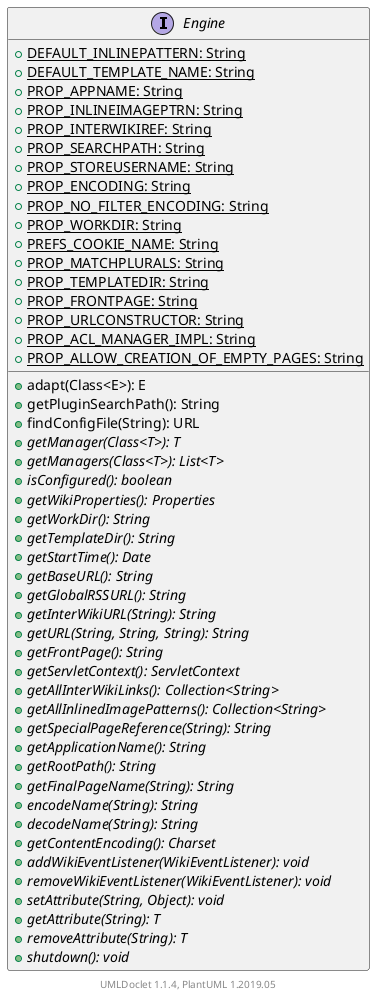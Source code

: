 @startuml

    interface Engine [[Engine.html]] {
        {static} +DEFAULT_INLINEPATTERN: String
        {static} +DEFAULT_TEMPLATE_NAME: String
        {static} +PROP_APPNAME: String
        {static} +PROP_INLINEIMAGEPTRN: String
        {static} +PROP_INTERWIKIREF: String
        {static} +PROP_SEARCHPATH: String
        {static} +PROP_STOREUSERNAME: String
        {static} +PROP_ENCODING: String
        {static} +PROP_NO_FILTER_ENCODING: String
        {static} +PROP_WORKDIR: String
        {static} +PREFS_COOKIE_NAME: String
        {static} +PROP_MATCHPLURALS: String
        {static} +PROP_TEMPLATEDIR: String
        {static} +PROP_FRONTPAGE: String
        {static} +PROP_URLCONSTRUCTOR: String
        {static} +PROP_ACL_MANAGER_IMPL: String
        {static} +PROP_ALLOW_CREATION_OF_EMPTY_PAGES: String
        +adapt(Class<E>): E
        +getPluginSearchPath(): String
        +findConfigFile(String): URL
        {abstract} +getManager(Class<T>): T
        {abstract} +getManagers(Class<T>): List<T>
        {abstract} +isConfigured(): boolean
        {abstract} +getWikiProperties(): Properties
        {abstract} +getWorkDir(): String
        {abstract} +getTemplateDir(): String
        {abstract} +getStartTime(): Date
        {abstract} +getBaseURL(): String
        {abstract} +getGlobalRSSURL(): String
        {abstract} +getInterWikiURL(String): String
        {abstract} +getURL(String, String, String): String
        {abstract} +getFrontPage(): String
        {abstract} +getServletContext(): ServletContext
        {abstract} +getAllInterWikiLinks(): Collection<String>
        {abstract} +getAllInlinedImagePatterns(): Collection<String>
        {abstract} +getSpecialPageReference(String): String
        {abstract} +getApplicationName(): String
        {abstract} +getRootPath(): String
        {abstract} +getFinalPageName(String): String
        {abstract} +encodeName(String): String
        {abstract} +decodeName(String): String
        {abstract} +getContentEncoding(): Charset
        {abstract} +addWikiEventListener(WikiEventListener): void
        {abstract} +removeWikiEventListener(WikiEventListener): void
        {abstract} +setAttribute(String, Object): void
        {abstract} +getAttribute(String): T
        {abstract} +removeAttribute(String): T
        {abstract} +shutdown(): void
    }


    center footer UMLDoclet 1.1.4, PlantUML 1.2019.05
@enduml
